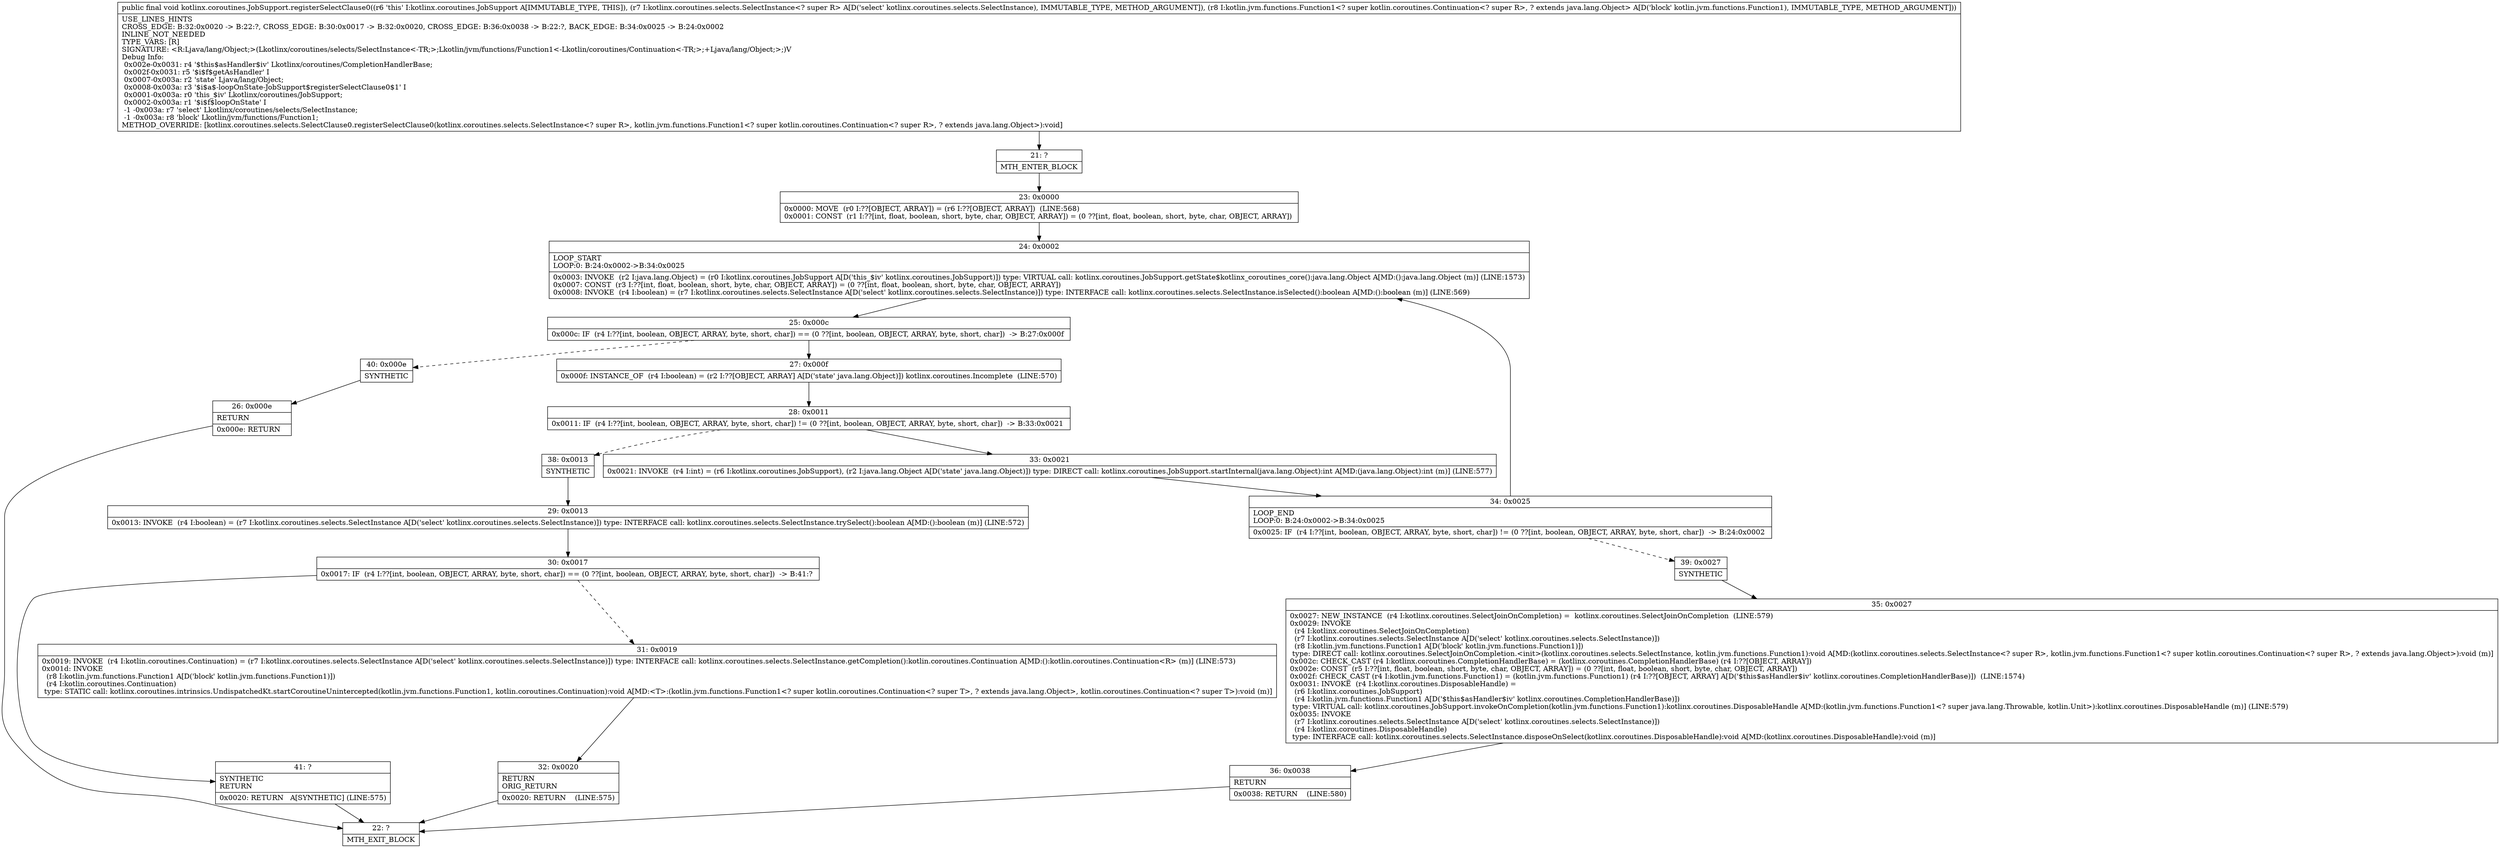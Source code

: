 digraph "CFG forkotlinx.coroutines.JobSupport.registerSelectClause0(Lkotlinx\/coroutines\/selects\/SelectInstance;Lkotlin\/jvm\/functions\/Function1;)V" {
Node_21 [shape=record,label="{21\:\ ?|MTH_ENTER_BLOCK\l}"];
Node_23 [shape=record,label="{23\:\ 0x0000|0x0000: MOVE  (r0 I:??[OBJECT, ARRAY]) = (r6 I:??[OBJECT, ARRAY])  (LINE:568)\l0x0001: CONST  (r1 I:??[int, float, boolean, short, byte, char, OBJECT, ARRAY]) = (0 ??[int, float, boolean, short, byte, char, OBJECT, ARRAY]) \l}"];
Node_24 [shape=record,label="{24\:\ 0x0002|LOOP_START\lLOOP:0: B:24:0x0002\-\>B:34:0x0025\l|0x0003: INVOKE  (r2 I:java.lang.Object) = (r0 I:kotlinx.coroutines.JobSupport A[D('this_$iv' kotlinx.coroutines.JobSupport)]) type: VIRTUAL call: kotlinx.coroutines.JobSupport.getState$kotlinx_coroutines_core():java.lang.Object A[MD:():java.lang.Object (m)] (LINE:1573)\l0x0007: CONST  (r3 I:??[int, float, boolean, short, byte, char, OBJECT, ARRAY]) = (0 ??[int, float, boolean, short, byte, char, OBJECT, ARRAY]) \l0x0008: INVOKE  (r4 I:boolean) = (r7 I:kotlinx.coroutines.selects.SelectInstance A[D('select' kotlinx.coroutines.selects.SelectInstance)]) type: INTERFACE call: kotlinx.coroutines.selects.SelectInstance.isSelected():boolean A[MD:():boolean (m)] (LINE:569)\l}"];
Node_25 [shape=record,label="{25\:\ 0x000c|0x000c: IF  (r4 I:??[int, boolean, OBJECT, ARRAY, byte, short, char]) == (0 ??[int, boolean, OBJECT, ARRAY, byte, short, char])  \-\> B:27:0x000f \l}"];
Node_27 [shape=record,label="{27\:\ 0x000f|0x000f: INSTANCE_OF  (r4 I:boolean) = (r2 I:??[OBJECT, ARRAY] A[D('state' java.lang.Object)]) kotlinx.coroutines.Incomplete  (LINE:570)\l}"];
Node_28 [shape=record,label="{28\:\ 0x0011|0x0011: IF  (r4 I:??[int, boolean, OBJECT, ARRAY, byte, short, char]) != (0 ??[int, boolean, OBJECT, ARRAY, byte, short, char])  \-\> B:33:0x0021 \l}"];
Node_33 [shape=record,label="{33\:\ 0x0021|0x0021: INVOKE  (r4 I:int) = (r6 I:kotlinx.coroutines.JobSupport), (r2 I:java.lang.Object A[D('state' java.lang.Object)]) type: DIRECT call: kotlinx.coroutines.JobSupport.startInternal(java.lang.Object):int A[MD:(java.lang.Object):int (m)] (LINE:577)\l}"];
Node_34 [shape=record,label="{34\:\ 0x0025|LOOP_END\lLOOP:0: B:24:0x0002\-\>B:34:0x0025\l|0x0025: IF  (r4 I:??[int, boolean, OBJECT, ARRAY, byte, short, char]) != (0 ??[int, boolean, OBJECT, ARRAY, byte, short, char])  \-\> B:24:0x0002 \l}"];
Node_39 [shape=record,label="{39\:\ 0x0027|SYNTHETIC\l}"];
Node_35 [shape=record,label="{35\:\ 0x0027|0x0027: NEW_INSTANCE  (r4 I:kotlinx.coroutines.SelectJoinOnCompletion) =  kotlinx.coroutines.SelectJoinOnCompletion  (LINE:579)\l0x0029: INVOKE  \l  (r4 I:kotlinx.coroutines.SelectJoinOnCompletion)\l  (r7 I:kotlinx.coroutines.selects.SelectInstance A[D('select' kotlinx.coroutines.selects.SelectInstance)])\l  (r8 I:kotlin.jvm.functions.Function1 A[D('block' kotlin.jvm.functions.Function1)])\l type: DIRECT call: kotlinx.coroutines.SelectJoinOnCompletion.\<init\>(kotlinx.coroutines.selects.SelectInstance, kotlin.jvm.functions.Function1):void A[MD:(kotlinx.coroutines.selects.SelectInstance\<? super R\>, kotlin.jvm.functions.Function1\<? super kotlin.coroutines.Continuation\<? super R\>, ? extends java.lang.Object\>):void (m)]\l0x002c: CHECK_CAST (r4 I:kotlinx.coroutines.CompletionHandlerBase) = (kotlinx.coroutines.CompletionHandlerBase) (r4 I:??[OBJECT, ARRAY]) \l0x002e: CONST  (r5 I:??[int, float, boolean, short, byte, char, OBJECT, ARRAY]) = (0 ??[int, float, boolean, short, byte, char, OBJECT, ARRAY]) \l0x002f: CHECK_CAST (r4 I:kotlin.jvm.functions.Function1) = (kotlin.jvm.functions.Function1) (r4 I:??[OBJECT, ARRAY] A[D('$this$asHandler$iv' kotlinx.coroutines.CompletionHandlerBase)])  (LINE:1574)\l0x0031: INVOKE  (r4 I:kotlinx.coroutines.DisposableHandle) = \l  (r6 I:kotlinx.coroutines.JobSupport)\l  (r4 I:kotlin.jvm.functions.Function1 A[D('$this$asHandler$iv' kotlinx.coroutines.CompletionHandlerBase)])\l type: VIRTUAL call: kotlinx.coroutines.JobSupport.invokeOnCompletion(kotlin.jvm.functions.Function1):kotlinx.coroutines.DisposableHandle A[MD:(kotlin.jvm.functions.Function1\<? super java.lang.Throwable, kotlin.Unit\>):kotlinx.coroutines.DisposableHandle (m)] (LINE:579)\l0x0035: INVOKE  \l  (r7 I:kotlinx.coroutines.selects.SelectInstance A[D('select' kotlinx.coroutines.selects.SelectInstance)])\l  (r4 I:kotlinx.coroutines.DisposableHandle)\l type: INTERFACE call: kotlinx.coroutines.selects.SelectInstance.disposeOnSelect(kotlinx.coroutines.DisposableHandle):void A[MD:(kotlinx.coroutines.DisposableHandle):void (m)]\l}"];
Node_36 [shape=record,label="{36\:\ 0x0038|RETURN\l|0x0038: RETURN    (LINE:580)\l}"];
Node_22 [shape=record,label="{22\:\ ?|MTH_EXIT_BLOCK\l}"];
Node_38 [shape=record,label="{38\:\ 0x0013|SYNTHETIC\l}"];
Node_29 [shape=record,label="{29\:\ 0x0013|0x0013: INVOKE  (r4 I:boolean) = (r7 I:kotlinx.coroutines.selects.SelectInstance A[D('select' kotlinx.coroutines.selects.SelectInstance)]) type: INTERFACE call: kotlinx.coroutines.selects.SelectInstance.trySelect():boolean A[MD:():boolean (m)] (LINE:572)\l}"];
Node_30 [shape=record,label="{30\:\ 0x0017|0x0017: IF  (r4 I:??[int, boolean, OBJECT, ARRAY, byte, short, char]) == (0 ??[int, boolean, OBJECT, ARRAY, byte, short, char])  \-\> B:41:? \l}"];
Node_31 [shape=record,label="{31\:\ 0x0019|0x0019: INVOKE  (r4 I:kotlin.coroutines.Continuation) = (r7 I:kotlinx.coroutines.selects.SelectInstance A[D('select' kotlinx.coroutines.selects.SelectInstance)]) type: INTERFACE call: kotlinx.coroutines.selects.SelectInstance.getCompletion():kotlin.coroutines.Continuation A[MD:():kotlin.coroutines.Continuation\<R\> (m)] (LINE:573)\l0x001d: INVOKE  \l  (r8 I:kotlin.jvm.functions.Function1 A[D('block' kotlin.jvm.functions.Function1)])\l  (r4 I:kotlin.coroutines.Continuation)\l type: STATIC call: kotlinx.coroutines.intrinsics.UndispatchedKt.startCoroutineUnintercepted(kotlin.jvm.functions.Function1, kotlin.coroutines.Continuation):void A[MD:\<T\>:(kotlin.jvm.functions.Function1\<? super kotlin.coroutines.Continuation\<? super T\>, ? extends java.lang.Object\>, kotlin.coroutines.Continuation\<? super T\>):void (m)]\l}"];
Node_32 [shape=record,label="{32\:\ 0x0020|RETURN\lORIG_RETURN\l|0x0020: RETURN    (LINE:575)\l}"];
Node_41 [shape=record,label="{41\:\ ?|SYNTHETIC\lRETURN\l|0x0020: RETURN   A[SYNTHETIC] (LINE:575)\l}"];
Node_40 [shape=record,label="{40\:\ 0x000e|SYNTHETIC\l}"];
Node_26 [shape=record,label="{26\:\ 0x000e|RETURN\l|0x000e: RETURN   \l}"];
MethodNode[shape=record,label="{public final void kotlinx.coroutines.JobSupport.registerSelectClause0((r6 'this' I:kotlinx.coroutines.JobSupport A[IMMUTABLE_TYPE, THIS]), (r7 I:kotlinx.coroutines.selects.SelectInstance\<? super R\> A[D('select' kotlinx.coroutines.selects.SelectInstance), IMMUTABLE_TYPE, METHOD_ARGUMENT]), (r8 I:kotlin.jvm.functions.Function1\<? super kotlin.coroutines.Continuation\<? super R\>, ? extends java.lang.Object\> A[D('block' kotlin.jvm.functions.Function1), IMMUTABLE_TYPE, METHOD_ARGUMENT]))  | USE_LINES_HINTS\lCROSS_EDGE: B:32:0x0020 \-\> B:22:?, CROSS_EDGE: B:30:0x0017 \-\> B:32:0x0020, CROSS_EDGE: B:36:0x0038 \-\> B:22:?, BACK_EDGE: B:34:0x0025 \-\> B:24:0x0002\lINLINE_NOT_NEEDED\lTYPE_VARS: [R]\lSIGNATURE: \<R:Ljava\/lang\/Object;\>(Lkotlinx\/coroutines\/selects\/SelectInstance\<\-TR;\>;Lkotlin\/jvm\/functions\/Function1\<\-Lkotlin\/coroutines\/Continuation\<\-TR;\>;+Ljava\/lang\/Object;\>;)V\lDebug Info:\l  0x002e\-0x0031: r4 '$this$asHandler$iv' Lkotlinx\/coroutines\/CompletionHandlerBase;\l  0x002f\-0x0031: r5 '$i$f$getAsHandler' I\l  0x0007\-0x003a: r2 'state' Ljava\/lang\/Object;\l  0x0008\-0x003a: r3 '$i$a$\-loopOnState\-JobSupport$registerSelectClause0$1' I\l  0x0001\-0x003a: r0 'this_$iv' Lkotlinx\/coroutines\/JobSupport;\l  0x0002\-0x003a: r1 '$i$f$loopOnState' I\l  \-1 \-0x003a: r7 'select' Lkotlinx\/coroutines\/selects\/SelectInstance;\l  \-1 \-0x003a: r8 'block' Lkotlin\/jvm\/functions\/Function1;\lMETHOD_OVERRIDE: [kotlinx.coroutines.selects.SelectClause0.registerSelectClause0(kotlinx.coroutines.selects.SelectInstance\<? super R\>, kotlin.jvm.functions.Function1\<? super kotlin.coroutines.Continuation\<? super R\>, ? extends java.lang.Object\>):void]\l}"];
MethodNode -> Node_21;Node_21 -> Node_23;
Node_23 -> Node_24;
Node_24 -> Node_25;
Node_25 -> Node_27;
Node_25 -> Node_40[style=dashed];
Node_27 -> Node_28;
Node_28 -> Node_33;
Node_28 -> Node_38[style=dashed];
Node_33 -> Node_34;
Node_34 -> Node_24;
Node_34 -> Node_39[style=dashed];
Node_39 -> Node_35;
Node_35 -> Node_36;
Node_36 -> Node_22;
Node_38 -> Node_29;
Node_29 -> Node_30;
Node_30 -> Node_31[style=dashed];
Node_30 -> Node_41;
Node_31 -> Node_32;
Node_32 -> Node_22;
Node_41 -> Node_22;
Node_40 -> Node_26;
Node_26 -> Node_22;
}

